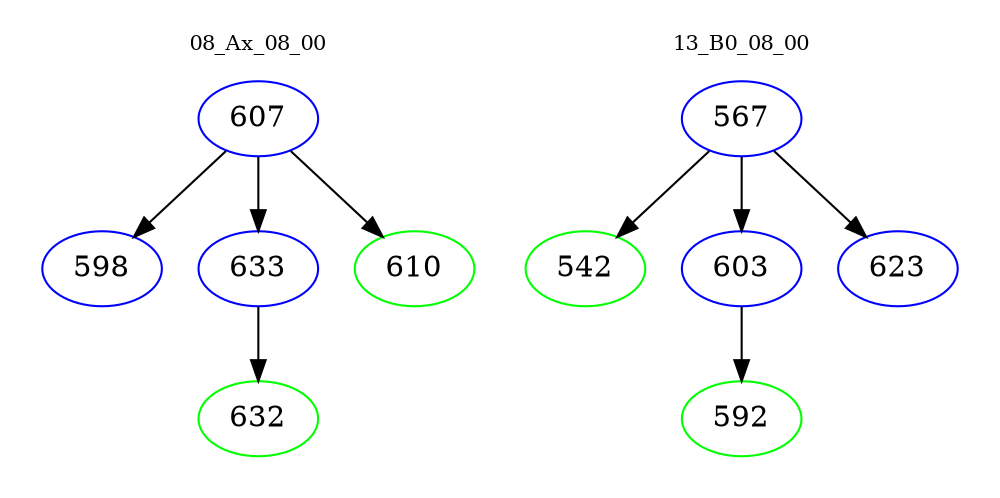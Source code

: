 digraph{
subgraph cluster_0 {
color = white
label = "08_Ax_08_00";
fontsize=10;
T0_607 [label="607", color="blue"]
T0_607 -> T0_598 [color="black"]
T0_598 [label="598", color="blue"]
T0_607 -> T0_633 [color="black"]
T0_633 [label="633", color="blue"]
T0_633 -> T0_632 [color="black"]
T0_632 [label="632", color="green"]
T0_607 -> T0_610 [color="black"]
T0_610 [label="610", color="green"]
}
subgraph cluster_1 {
color = white
label = "13_B0_08_00";
fontsize=10;
T1_567 [label="567", color="blue"]
T1_567 -> T1_542 [color="black"]
T1_542 [label="542", color="green"]
T1_567 -> T1_603 [color="black"]
T1_603 [label="603", color="blue"]
T1_603 -> T1_592 [color="black"]
T1_592 [label="592", color="green"]
T1_567 -> T1_623 [color="black"]
T1_623 [label="623", color="blue"]
}
}
